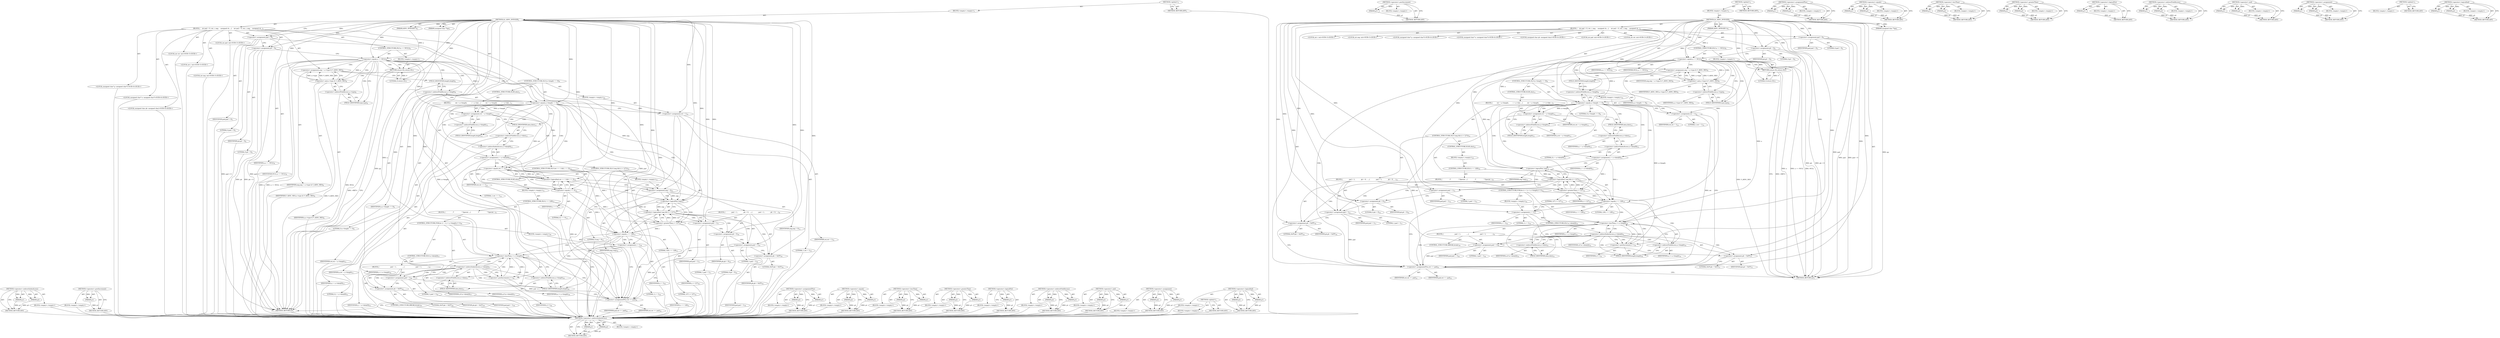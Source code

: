 digraph "&lt;operator&gt;.logicalAnd" {
vulnerable_164 [label=<(METHOD,&lt;operator&gt;.indirectIndexAccess)>];
vulnerable_165 [label=<(PARAM,p1)>];
vulnerable_166 [label=<(PARAM,p2)>];
vulnerable_167 [label=<(BLOCK,&lt;empty&gt;,&lt;empty&gt;)>];
vulnerable_168 [label=<(METHOD_RETURN,ANY)>];
vulnerable_188 [label=<(METHOD,&lt;operator&gt;.postIncrement)>];
vulnerable_189 [label=<(PARAM,p1)>];
vulnerable_190 [label=<(BLOCK,&lt;empty&gt;,&lt;empty&gt;)>];
vulnerable_191 [label=<(METHOD_RETURN,ANY)>];
vulnerable_6 [label=<(METHOD,&lt;global&gt;)<SUB>1</SUB>>];
vulnerable_7 [label=<(BLOCK,&lt;empty&gt;,&lt;empty&gt;)<SUB>1</SUB>>];
vulnerable_8 [label=<(METHOD,i2c_ASN1_INTEGER)<SUB>1</SUB>>];
vulnerable_9 [label=<(PARAM,ASN1_INTEGER *a)<SUB>1</SUB>>];
vulnerable_10 [label=<(PARAM,unsigned char **pp)<SUB>1</SUB>>];
vulnerable_11 [label=<(BLOCK,{
    int pad = 0, ret, i, neg;
    unsigned ch...,{
    int pad = 0, ret, i, neg;
    unsigned ch...)<SUB>2</SUB>>];
vulnerable_12 [label="<(LOCAL,int pad: int)<SUB>3</SUB>>"];
vulnerable_13 [label="<(LOCAL,int ret: int)<SUB>3</SUB>>"];
vulnerable_14 [label="<(LOCAL,int i: int)<SUB>3</SUB>>"];
vulnerable_15 [label="<(LOCAL,int neg: int)<SUB>3</SUB>>"];
vulnerable_16 [label=<(&lt;operator&gt;.assignment,pad = 0)<SUB>3</SUB>>];
vulnerable_17 [label=<(IDENTIFIER,pad,pad = 0)<SUB>3</SUB>>];
vulnerable_18 [label=<(LITERAL,0,pad = 0)<SUB>3</SUB>>];
vulnerable_19 [label="<(LOCAL,unsigned char* p: unsigned char*)<SUB>4</SUB>>"];
vulnerable_20 [label="<(LOCAL,unsigned char* n: unsigned char*)<SUB>4</SUB>>"];
vulnerable_21 [label="<(LOCAL,unsigned char pb: unsigned char)<SUB>4</SUB>>"];
vulnerable_22 [label=<(&lt;operator&gt;.assignment,pb = 0)<SUB>4</SUB>>];
vulnerable_23 [label=<(IDENTIFIER,pb,pb = 0)<SUB>4</SUB>>];
vulnerable_24 [label=<(LITERAL,0,pb = 0)<SUB>4</SUB>>];
vulnerable_25 [label=<(CONTROL_STRUCTURE,IF,if (a == NULL))<SUB>6</SUB>>];
vulnerable_26 [label=<(&lt;operator&gt;.equals,a == NULL)<SUB>6</SUB>>];
vulnerable_27 [label=<(IDENTIFIER,a,a == NULL)<SUB>6</SUB>>];
vulnerable_28 [label=<(IDENTIFIER,NULL,a == NULL)<SUB>6</SUB>>];
vulnerable_29 [label=<(BLOCK,&lt;empty&gt;,&lt;empty&gt;)<SUB>7</SUB>>];
vulnerable_30 [label=<(RETURN,return (0);,return (0);)<SUB>7</SUB>>];
vulnerable_31 [label=<(LITERAL,0,return (0);)<SUB>7</SUB>>];
vulnerable_32 [label=<(&lt;operator&gt;.assignment,neg = a-&gt;type &amp; V_ASN1_NEG)<SUB>8</SUB>>];
vulnerable_33 [label=<(IDENTIFIER,neg,neg = a-&gt;type &amp; V_ASN1_NEG)<SUB>8</SUB>>];
vulnerable_34 [label=<(&lt;operator&gt;.and,a-&gt;type &amp; V_ASN1_NEG)<SUB>8</SUB>>];
vulnerable_35 [label=<(&lt;operator&gt;.indirectFieldAccess,a-&gt;type)<SUB>8</SUB>>];
vulnerable_36 [label=<(IDENTIFIER,a,a-&gt;type &amp; V_ASN1_NEG)<SUB>8</SUB>>];
vulnerable_37 [label=<(FIELD_IDENTIFIER,type,type)<SUB>8</SUB>>];
vulnerable_38 [label=<(IDENTIFIER,V_ASN1_NEG,a-&gt;type &amp; V_ASN1_NEG)<SUB>8</SUB>>];
vulnerable_39 [label=<(CONTROL_STRUCTURE,IF,if (a-&gt;length == 0))<SUB>9</SUB>>];
vulnerable_40 [label=<(&lt;operator&gt;.equals,a-&gt;length == 0)<SUB>9</SUB>>];
vulnerable_41 [label=<(&lt;operator&gt;.indirectFieldAccess,a-&gt;length)<SUB>9</SUB>>];
vulnerable_42 [label=<(IDENTIFIER,a,a-&gt;length == 0)<SUB>9</SUB>>];
vulnerable_43 [label=<(FIELD_IDENTIFIER,length,length)<SUB>9</SUB>>];
vulnerable_44 [label=<(LITERAL,0,a-&gt;length == 0)<SUB>9</SUB>>];
vulnerable_45 [label=<(BLOCK,&lt;empty&gt;,&lt;empty&gt;)<SUB>10</SUB>>];
vulnerable_46 [label=<(&lt;operator&gt;.assignment,ret = 1)<SUB>10</SUB>>];
vulnerable_47 [label=<(IDENTIFIER,ret,ret = 1)<SUB>10</SUB>>];
vulnerable_48 [label=<(LITERAL,1,ret = 1)<SUB>10</SUB>>];
vulnerable_49 [label=<(CONTROL_STRUCTURE,ELSE,else)<SUB>11</SUB>>];
vulnerable_50 [label=<(BLOCK,{
         ret = a-&gt;length;
         i = a-&gt;dat...,{
         ret = a-&gt;length;
         i = a-&gt;dat...)<SUB>11</SUB>>];
vulnerable_51 [label=<(&lt;operator&gt;.assignment,ret = a-&gt;length)<SUB>12</SUB>>];
vulnerable_52 [label=<(IDENTIFIER,ret,ret = a-&gt;length)<SUB>12</SUB>>];
vulnerable_53 [label=<(&lt;operator&gt;.indirectFieldAccess,a-&gt;length)<SUB>12</SUB>>];
vulnerable_54 [label=<(IDENTIFIER,a,ret = a-&gt;length)<SUB>12</SUB>>];
vulnerable_55 [label=<(FIELD_IDENTIFIER,length,length)<SUB>12</SUB>>];
vulnerable_56 [label=<(&lt;operator&gt;.assignment,i = a-&gt;data[0])<SUB>13</SUB>>];
vulnerable_57 [label=<(IDENTIFIER,i,i = a-&gt;data[0])<SUB>13</SUB>>];
vulnerable_58 [label=<(&lt;operator&gt;.indirectIndexAccess,a-&gt;data[0])<SUB>13</SUB>>];
vulnerable_59 [label=<(&lt;operator&gt;.indirectFieldAccess,a-&gt;data)<SUB>13</SUB>>];
vulnerable_60 [label=<(IDENTIFIER,a,i = a-&gt;data[0])<SUB>13</SUB>>];
vulnerable_61 [label=<(FIELD_IDENTIFIER,data,data)<SUB>13</SUB>>];
vulnerable_62 [label=<(LITERAL,0,i = a-&gt;data[0])<SUB>13</SUB>>];
vulnerable_63 [label=<(CONTROL_STRUCTURE,IF,if (!neg &amp;&amp; (i &gt; 127)))<SUB>14</SUB>>];
vulnerable_64 [label=<(&lt;operator&gt;.logicalAnd,!neg &amp;&amp; (i &gt; 127))<SUB>14</SUB>>];
vulnerable_65 [label=<(&lt;operator&gt;.logicalNot,!neg)<SUB>14</SUB>>];
vulnerable_66 [label=<(IDENTIFIER,neg,!neg)<SUB>14</SUB>>];
vulnerable_67 [label=<(&lt;operator&gt;.greaterThan,i &gt; 127)<SUB>14</SUB>>];
vulnerable_68 [label=<(IDENTIFIER,i,i &gt; 127)<SUB>14</SUB>>];
vulnerable_69 [label=<(LITERAL,127,i &gt; 127)<SUB>14</SUB>>];
vulnerable_70 [label=<(BLOCK,{
             pad = 1;
             pb = 0;
  ...,{
             pad = 1;
             pb = 0;
  ...)<SUB>14</SUB>>];
vulnerable_71 [label=<(&lt;operator&gt;.assignment,pad = 1)<SUB>15</SUB>>];
vulnerable_72 [label=<(IDENTIFIER,pad,pad = 1)<SUB>15</SUB>>];
vulnerable_73 [label=<(LITERAL,1,pad = 1)<SUB>15</SUB>>];
vulnerable_74 [label=<(&lt;operator&gt;.assignment,pb = 0)<SUB>16</SUB>>];
vulnerable_75 [label=<(IDENTIFIER,pb,pb = 0)<SUB>16</SUB>>];
vulnerable_76 [label=<(LITERAL,0,pb = 0)<SUB>16</SUB>>];
vulnerable_77 [label=<(&lt;operator&gt;.assignment,pad = 1)<SUB>17</SUB>>];
vulnerable_78 [label=<(IDENTIFIER,pad,pad = 1)<SUB>17</SUB>>];
vulnerable_79 [label=<(LITERAL,1,pad = 1)<SUB>17</SUB>>];
vulnerable_80 [label=<(&lt;operator&gt;.assignment,pb = 0xFF)<SUB>18</SUB>>];
vulnerable_81 [label=<(IDENTIFIER,pb,pb = 0xFF)<SUB>18</SUB>>];
vulnerable_82 [label=<(LITERAL,0xFF,pb = 0xFF)<SUB>18</SUB>>];
vulnerable_83 [label=<(CONTROL_STRUCTURE,ELSE,else)<SUB>19</SUB>>];
vulnerable_84 [label=<(BLOCK,&lt;empty&gt;,&lt;empty&gt;)<SUB>19</SUB>>];
vulnerable_85 [label=<(CONTROL_STRUCTURE,IF,if (i == 128))<SUB>19</SUB>>];
vulnerable_86 [label=<(&lt;operator&gt;.equals,i == 128)<SUB>19</SUB>>];
vulnerable_87 [label=<(IDENTIFIER,i,i == 128)<SUB>19</SUB>>];
vulnerable_88 [label=<(LITERAL,128,i == 128)<SUB>19</SUB>>];
vulnerable_89 [label=<(BLOCK,{
                /*
                 * Special...,{
                /*
                 * Special...)<SUB>19</SUB>>];
vulnerable_90 [label=<(CONTROL_STRUCTURE,FOR,for (i = 1;i &lt; a-&gt;length;i++))<SUB>24</SUB>>];
vulnerable_91 [label=<(BLOCK,&lt;empty&gt;,&lt;empty&gt;)<SUB>24</SUB>>];
vulnerable_92 [label=<(&lt;operator&gt;.assignment,i = 1)<SUB>24</SUB>>];
vulnerable_93 [label=<(IDENTIFIER,i,i = 1)<SUB>24</SUB>>];
vulnerable_94 [label=<(LITERAL,1,i = 1)<SUB>24</SUB>>];
vulnerable_95 [label=<(&lt;operator&gt;.lessThan,i &lt; a-&gt;length)<SUB>24</SUB>>];
vulnerable_96 [label=<(IDENTIFIER,i,i &lt; a-&gt;length)<SUB>24</SUB>>];
vulnerable_97 [label=<(&lt;operator&gt;.indirectFieldAccess,a-&gt;length)<SUB>24</SUB>>];
vulnerable_98 [label=<(IDENTIFIER,a,i &lt; a-&gt;length)<SUB>24</SUB>>];
vulnerable_99 [label=<(FIELD_IDENTIFIER,length,length)<SUB>24</SUB>>];
vulnerable_100 [label=<(&lt;operator&gt;.postIncrement,i++)<SUB>24</SUB>>];
vulnerable_101 [label=<(IDENTIFIER,i,i++)<SUB>24</SUB>>];
vulnerable_102 [label=<(CONTROL_STRUCTURE,IF,if (a-&gt;data[i]))<SUB>25</SUB>>];
vulnerable_103 [label=<(&lt;operator&gt;.indirectIndexAccess,a-&gt;data[i])<SUB>25</SUB>>];
vulnerable_104 [label=<(&lt;operator&gt;.indirectFieldAccess,a-&gt;data)<SUB>25</SUB>>];
vulnerable_105 [label=<(IDENTIFIER,a,if (a-&gt;data[i]))<SUB>25</SUB>>];
vulnerable_106 [label=<(FIELD_IDENTIFIER,data,data)<SUB>25</SUB>>];
vulnerable_107 [label=<(IDENTIFIER,i,if (a-&gt;data[i]))<SUB>25</SUB>>];
vulnerable_108 [label=<(BLOCK,{
                        pad = 1;
            ...,{
                        pad = 1;
            ...)<SUB>25</SUB>>];
vulnerable_109 [label=<(&lt;operator&gt;.assignment,pad = 1)<SUB>26</SUB>>];
vulnerable_110 [label=<(IDENTIFIER,pad,pad = 1)<SUB>26</SUB>>];
vulnerable_111 [label=<(LITERAL,1,pad = 1)<SUB>26</SUB>>];
vulnerable_112 [label=<(&lt;operator&gt;.assignment,pb = 0xFF)<SUB>27</SUB>>];
vulnerable_113 [label=<(IDENTIFIER,pb,pb = 0xFF)<SUB>27</SUB>>];
vulnerable_114 [label=<(LITERAL,0xFF,pb = 0xFF)<SUB>27</SUB>>];
vulnerable_115 [label=<(CONTROL_STRUCTURE,BREAK,break;)<SUB>28</SUB>>];
vulnerable_116 [label=<(&lt;operator&gt;.assignmentPlus,ret += pad)<SUB>32</SUB>>];
vulnerable_117 [label=<(IDENTIFIER,ret,ret += pad)<SUB>32</SUB>>];
vulnerable_118 [label=<(IDENTIFIER,pad,ret += pad)<SUB>32</SUB>>];
vulnerable_119 [label=<(METHOD_RETURN,int)<SUB>1</SUB>>];
vulnerable_121 [label=<(METHOD_RETURN,ANY)<SUB>1</SUB>>];
vulnerable_192 [label=<(METHOD,&lt;operator&gt;.assignmentPlus)>];
vulnerable_193 [label=<(PARAM,p1)>];
vulnerable_194 [label=<(PARAM,p2)>];
vulnerable_195 [label=<(BLOCK,&lt;empty&gt;,&lt;empty&gt;)>];
vulnerable_196 [label=<(METHOD_RETURN,ANY)>];
vulnerable_149 [label=<(METHOD,&lt;operator&gt;.equals)>];
vulnerable_150 [label=<(PARAM,p1)>];
vulnerable_151 [label=<(PARAM,p2)>];
vulnerable_152 [label=<(BLOCK,&lt;empty&gt;,&lt;empty&gt;)>];
vulnerable_153 [label=<(METHOD_RETURN,ANY)>];
vulnerable_183 [label=<(METHOD,&lt;operator&gt;.lessThan)>];
vulnerable_184 [label=<(PARAM,p1)>];
vulnerable_185 [label=<(PARAM,p2)>];
vulnerable_186 [label=<(BLOCK,&lt;empty&gt;,&lt;empty&gt;)>];
vulnerable_187 [label=<(METHOD_RETURN,ANY)>];
vulnerable_178 [label=<(METHOD,&lt;operator&gt;.greaterThan)>];
vulnerable_179 [label=<(PARAM,p1)>];
vulnerable_180 [label=<(PARAM,p2)>];
vulnerable_181 [label=<(BLOCK,&lt;empty&gt;,&lt;empty&gt;)>];
vulnerable_182 [label=<(METHOD_RETURN,ANY)>];
vulnerable_174 [label=<(METHOD,&lt;operator&gt;.logicalNot)>];
vulnerable_175 [label=<(PARAM,p1)>];
vulnerable_176 [label=<(BLOCK,&lt;empty&gt;,&lt;empty&gt;)>];
vulnerable_177 [label=<(METHOD_RETURN,ANY)>];
vulnerable_159 [label=<(METHOD,&lt;operator&gt;.indirectFieldAccess)>];
vulnerable_160 [label=<(PARAM,p1)>];
vulnerable_161 [label=<(PARAM,p2)>];
vulnerable_162 [label=<(BLOCK,&lt;empty&gt;,&lt;empty&gt;)>];
vulnerable_163 [label=<(METHOD_RETURN,ANY)>];
vulnerable_154 [label=<(METHOD,&lt;operator&gt;.and)>];
vulnerable_155 [label=<(PARAM,p1)>];
vulnerable_156 [label=<(PARAM,p2)>];
vulnerable_157 [label=<(BLOCK,&lt;empty&gt;,&lt;empty&gt;)>];
vulnerable_158 [label=<(METHOD_RETURN,ANY)>];
vulnerable_144 [label=<(METHOD,&lt;operator&gt;.assignment)>];
vulnerable_145 [label=<(PARAM,p1)>];
vulnerable_146 [label=<(PARAM,p2)>];
vulnerable_147 [label=<(BLOCK,&lt;empty&gt;,&lt;empty&gt;)>];
vulnerable_148 [label=<(METHOD_RETURN,ANY)>];
vulnerable_138 [label=<(METHOD,&lt;global&gt;)<SUB>1</SUB>>];
vulnerable_139 [label=<(BLOCK,&lt;empty&gt;,&lt;empty&gt;)>];
vulnerable_140 [label=<(METHOD_RETURN,ANY)>];
vulnerable_169 [label=<(METHOD,&lt;operator&gt;.logicalAnd)>];
vulnerable_170 [label=<(PARAM,p1)>];
vulnerable_171 [label=<(PARAM,p2)>];
vulnerable_172 [label=<(BLOCK,&lt;empty&gt;,&lt;empty&gt;)>];
vulnerable_173 [label=<(METHOD_RETURN,ANY)>];
fixed_176 [label=<(METHOD,&lt;operator&gt;.indirectIndexAccess)>];
fixed_177 [label=<(PARAM,p1)>];
fixed_178 [label=<(PARAM,p2)>];
fixed_179 [label=<(BLOCK,&lt;empty&gt;,&lt;empty&gt;)>];
fixed_180 [label=<(METHOD_RETURN,ANY)>];
fixed_200 [label=<(METHOD,&lt;operator&gt;.postIncrement)>];
fixed_201 [label=<(PARAM,p1)>];
fixed_202 [label=<(BLOCK,&lt;empty&gt;,&lt;empty&gt;)>];
fixed_203 [label=<(METHOD_RETURN,ANY)>];
fixed_6 [label=<(METHOD,&lt;global&gt;)<SUB>1</SUB>>];
fixed_7 [label=<(BLOCK,&lt;empty&gt;,&lt;empty&gt;)<SUB>1</SUB>>];
fixed_8 [label=<(METHOD,i2c_ASN1_INTEGER)<SUB>1</SUB>>];
fixed_9 [label=<(PARAM,ASN1_INTEGER *a)<SUB>1</SUB>>];
fixed_10 [label=<(PARAM,unsigned char **pp)<SUB>1</SUB>>];
fixed_11 [label=<(BLOCK,{
    int pad = 0, ret, i, neg;
    unsigned ch...,{
    int pad = 0, ret, i, neg;
    unsigned ch...)<SUB>2</SUB>>];
fixed_12 [label="<(LOCAL,int pad: int)<SUB>3</SUB>>"];
fixed_13 [label="<(LOCAL,int ret: int)<SUB>3</SUB>>"];
fixed_14 [label="<(LOCAL,int i: int)<SUB>3</SUB>>"];
fixed_15 [label="<(LOCAL,int neg: int)<SUB>3</SUB>>"];
fixed_16 [label=<(&lt;operator&gt;.assignment,pad = 0)<SUB>3</SUB>>];
fixed_17 [label=<(IDENTIFIER,pad,pad = 0)<SUB>3</SUB>>];
fixed_18 [label=<(LITERAL,0,pad = 0)<SUB>3</SUB>>];
fixed_19 [label="<(LOCAL,unsigned char* p: unsigned char*)<SUB>4</SUB>>"];
fixed_20 [label="<(LOCAL,unsigned char* n: unsigned char*)<SUB>4</SUB>>"];
fixed_21 [label="<(LOCAL,unsigned char pb: unsigned char)<SUB>4</SUB>>"];
fixed_22 [label=<(&lt;operator&gt;.assignment,pb = 0)<SUB>4</SUB>>];
fixed_23 [label=<(IDENTIFIER,pb,pb = 0)<SUB>4</SUB>>];
fixed_24 [label=<(LITERAL,0,pb = 0)<SUB>4</SUB>>];
fixed_25 [label=<(CONTROL_STRUCTURE,IF,if (a == NULL))<SUB>6</SUB>>];
fixed_26 [label=<(&lt;operator&gt;.equals,a == NULL)<SUB>6</SUB>>];
fixed_27 [label=<(IDENTIFIER,a,a == NULL)<SUB>6</SUB>>];
fixed_28 [label=<(IDENTIFIER,NULL,a == NULL)<SUB>6</SUB>>];
fixed_29 [label=<(BLOCK,&lt;empty&gt;,&lt;empty&gt;)<SUB>7</SUB>>];
fixed_30 [label=<(RETURN,return (0);,return (0);)<SUB>7</SUB>>];
fixed_31 [label=<(LITERAL,0,return (0);)<SUB>7</SUB>>];
fixed_32 [label=<(&lt;operator&gt;.assignment,neg = a-&gt;type &amp; V_ASN1_NEG)<SUB>8</SUB>>];
fixed_33 [label=<(IDENTIFIER,neg,neg = a-&gt;type &amp; V_ASN1_NEG)<SUB>8</SUB>>];
fixed_34 [label=<(&lt;operator&gt;.and,a-&gt;type &amp; V_ASN1_NEG)<SUB>8</SUB>>];
fixed_35 [label=<(&lt;operator&gt;.indirectFieldAccess,a-&gt;type)<SUB>8</SUB>>];
fixed_36 [label=<(IDENTIFIER,a,a-&gt;type &amp; V_ASN1_NEG)<SUB>8</SUB>>];
fixed_37 [label=<(FIELD_IDENTIFIER,type,type)<SUB>8</SUB>>];
fixed_38 [label=<(IDENTIFIER,V_ASN1_NEG,a-&gt;type &amp; V_ASN1_NEG)<SUB>8</SUB>>];
fixed_39 [label=<(CONTROL_STRUCTURE,IF,if (a-&gt;length == 0))<SUB>9</SUB>>];
fixed_40 [label=<(&lt;operator&gt;.equals,a-&gt;length == 0)<SUB>9</SUB>>];
fixed_41 [label=<(&lt;operator&gt;.indirectFieldAccess,a-&gt;length)<SUB>9</SUB>>];
fixed_42 [label=<(IDENTIFIER,a,a-&gt;length == 0)<SUB>9</SUB>>];
fixed_43 [label=<(FIELD_IDENTIFIER,length,length)<SUB>9</SUB>>];
fixed_44 [label=<(LITERAL,0,a-&gt;length == 0)<SUB>9</SUB>>];
fixed_45 [label=<(BLOCK,&lt;empty&gt;,&lt;empty&gt;)<SUB>10</SUB>>];
fixed_46 [label=<(&lt;operator&gt;.assignment,ret = 1)<SUB>10</SUB>>];
fixed_47 [label=<(IDENTIFIER,ret,ret = 1)<SUB>10</SUB>>];
fixed_48 [label=<(LITERAL,1,ret = 1)<SUB>10</SUB>>];
fixed_49 [label=<(CONTROL_STRUCTURE,ELSE,else)<SUB>11</SUB>>];
fixed_50 [label=<(BLOCK,{
         ret = a-&gt;length;
         i = a-&gt;dat...,{
         ret = a-&gt;length;
         i = a-&gt;dat...)<SUB>11</SUB>>];
fixed_51 [label=<(&lt;operator&gt;.assignment,ret = a-&gt;length)<SUB>12</SUB>>];
fixed_52 [label=<(IDENTIFIER,ret,ret = a-&gt;length)<SUB>12</SUB>>];
fixed_53 [label=<(&lt;operator&gt;.indirectFieldAccess,a-&gt;length)<SUB>12</SUB>>];
fixed_54 [label=<(IDENTIFIER,a,ret = a-&gt;length)<SUB>12</SUB>>];
fixed_55 [label=<(FIELD_IDENTIFIER,length,length)<SUB>12</SUB>>];
fixed_56 [label=<(&lt;operator&gt;.assignment,i = a-&gt;data[0])<SUB>13</SUB>>];
fixed_57 [label=<(IDENTIFIER,i,i = a-&gt;data[0])<SUB>13</SUB>>];
fixed_58 [label=<(&lt;operator&gt;.indirectIndexAccess,a-&gt;data[0])<SUB>13</SUB>>];
fixed_59 [label=<(&lt;operator&gt;.indirectFieldAccess,a-&gt;data)<SUB>13</SUB>>];
fixed_60 [label=<(IDENTIFIER,a,i = a-&gt;data[0])<SUB>13</SUB>>];
fixed_61 [label=<(FIELD_IDENTIFIER,data,data)<SUB>13</SUB>>];
fixed_62 [label=<(LITERAL,0,i = a-&gt;data[0])<SUB>13</SUB>>];
fixed_63 [label=<(CONTROL_STRUCTURE,IF,if (ret == 1 &amp;&amp; i == 0))<SUB>14</SUB>>];
fixed_64 [label=<(&lt;operator&gt;.logicalAnd,ret == 1 &amp;&amp; i == 0)<SUB>14</SUB>>];
fixed_65 [label=<(&lt;operator&gt;.equals,ret == 1)<SUB>14</SUB>>];
fixed_66 [label=<(IDENTIFIER,ret,ret == 1)<SUB>14</SUB>>];
fixed_67 [label=<(LITERAL,1,ret == 1)<SUB>14</SUB>>];
fixed_68 [label=<(&lt;operator&gt;.equals,i == 0)<SUB>14</SUB>>];
fixed_69 [label=<(IDENTIFIER,i,i == 0)<SUB>14</SUB>>];
fixed_70 [label=<(LITERAL,0,i == 0)<SUB>14</SUB>>];
fixed_71 [label=<(BLOCK,&lt;empty&gt;,&lt;empty&gt;)<SUB>15</SUB>>];
fixed_72 [label=<(&lt;operator&gt;.assignment,neg = 0)<SUB>15</SUB>>];
fixed_73 [label=<(IDENTIFIER,neg,neg = 0)<SUB>15</SUB>>];
fixed_74 [label=<(LITERAL,0,neg = 0)<SUB>15</SUB>>];
fixed_75 [label=<(CONTROL_STRUCTURE,IF,if (!neg &amp;&amp; (i &gt; 127)))<SUB>16</SUB>>];
fixed_76 [label=<(&lt;operator&gt;.logicalAnd,!neg &amp;&amp; (i &gt; 127))<SUB>16</SUB>>];
fixed_77 [label=<(&lt;operator&gt;.logicalNot,!neg)<SUB>16</SUB>>];
fixed_78 [label=<(IDENTIFIER,neg,!neg)<SUB>16</SUB>>];
fixed_79 [label=<(&lt;operator&gt;.greaterThan,i &gt; 127)<SUB>16</SUB>>];
fixed_80 [label=<(IDENTIFIER,i,i &gt; 127)<SUB>16</SUB>>];
fixed_81 [label=<(LITERAL,127,i &gt; 127)<SUB>16</SUB>>];
fixed_82 [label=<(BLOCK,{
             pad = 1;
             pb = 0;
  ...,{
             pad = 1;
             pb = 0;
  ...)<SUB>16</SUB>>];
fixed_83 [label=<(&lt;operator&gt;.assignment,pad = 1)<SUB>17</SUB>>];
fixed_84 [label=<(IDENTIFIER,pad,pad = 1)<SUB>17</SUB>>];
fixed_85 [label=<(LITERAL,1,pad = 1)<SUB>17</SUB>>];
fixed_86 [label=<(&lt;operator&gt;.assignment,pb = 0)<SUB>18</SUB>>];
fixed_87 [label=<(IDENTIFIER,pb,pb = 0)<SUB>18</SUB>>];
fixed_88 [label=<(LITERAL,0,pb = 0)<SUB>18</SUB>>];
fixed_89 [label=<(&lt;operator&gt;.assignment,pad = 1)<SUB>19</SUB>>];
fixed_90 [label=<(IDENTIFIER,pad,pad = 1)<SUB>19</SUB>>];
fixed_91 [label=<(LITERAL,1,pad = 1)<SUB>19</SUB>>];
fixed_92 [label=<(&lt;operator&gt;.assignment,pb = 0xFF)<SUB>20</SUB>>];
fixed_93 [label=<(IDENTIFIER,pb,pb = 0xFF)<SUB>20</SUB>>];
fixed_94 [label=<(LITERAL,0xFF,pb = 0xFF)<SUB>20</SUB>>];
fixed_95 [label=<(CONTROL_STRUCTURE,ELSE,else)<SUB>21</SUB>>];
fixed_96 [label=<(BLOCK,&lt;empty&gt;,&lt;empty&gt;)<SUB>21</SUB>>];
fixed_97 [label=<(CONTROL_STRUCTURE,IF,if (i == 128))<SUB>21</SUB>>];
fixed_98 [label=<(&lt;operator&gt;.equals,i == 128)<SUB>21</SUB>>];
fixed_99 [label=<(IDENTIFIER,i,i == 128)<SUB>21</SUB>>];
fixed_100 [label=<(LITERAL,128,i == 128)<SUB>21</SUB>>];
fixed_101 [label=<(BLOCK,{
                /*
                 * Special...,{
                /*
                 * Special...)<SUB>21</SUB>>];
fixed_102 [label=<(CONTROL_STRUCTURE,FOR,for (i = 1;i &lt; a-&gt;length;i++))<SUB>26</SUB>>];
fixed_103 [label=<(BLOCK,&lt;empty&gt;,&lt;empty&gt;)<SUB>26</SUB>>];
fixed_104 [label=<(&lt;operator&gt;.assignment,i = 1)<SUB>26</SUB>>];
fixed_105 [label=<(IDENTIFIER,i,i = 1)<SUB>26</SUB>>];
fixed_106 [label=<(LITERAL,1,i = 1)<SUB>26</SUB>>];
fixed_107 [label=<(&lt;operator&gt;.lessThan,i &lt; a-&gt;length)<SUB>26</SUB>>];
fixed_108 [label=<(IDENTIFIER,i,i &lt; a-&gt;length)<SUB>26</SUB>>];
fixed_109 [label=<(&lt;operator&gt;.indirectFieldAccess,a-&gt;length)<SUB>26</SUB>>];
fixed_110 [label=<(IDENTIFIER,a,i &lt; a-&gt;length)<SUB>26</SUB>>];
fixed_111 [label=<(FIELD_IDENTIFIER,length,length)<SUB>26</SUB>>];
fixed_112 [label=<(&lt;operator&gt;.postIncrement,i++)<SUB>26</SUB>>];
fixed_113 [label=<(IDENTIFIER,i,i++)<SUB>26</SUB>>];
fixed_114 [label=<(CONTROL_STRUCTURE,IF,if (a-&gt;data[i]))<SUB>27</SUB>>];
fixed_115 [label=<(&lt;operator&gt;.indirectIndexAccess,a-&gt;data[i])<SUB>27</SUB>>];
fixed_116 [label=<(&lt;operator&gt;.indirectFieldAccess,a-&gt;data)<SUB>27</SUB>>];
fixed_117 [label=<(IDENTIFIER,a,if (a-&gt;data[i]))<SUB>27</SUB>>];
fixed_118 [label=<(FIELD_IDENTIFIER,data,data)<SUB>27</SUB>>];
fixed_119 [label=<(IDENTIFIER,i,if (a-&gt;data[i]))<SUB>27</SUB>>];
fixed_120 [label=<(BLOCK,{
                        pad = 1;
            ...,{
                        pad = 1;
            ...)<SUB>27</SUB>>];
fixed_121 [label=<(&lt;operator&gt;.assignment,pad = 1)<SUB>28</SUB>>];
fixed_122 [label=<(IDENTIFIER,pad,pad = 1)<SUB>28</SUB>>];
fixed_123 [label=<(LITERAL,1,pad = 1)<SUB>28</SUB>>];
fixed_124 [label=<(&lt;operator&gt;.assignment,pb = 0xFF)<SUB>29</SUB>>];
fixed_125 [label=<(IDENTIFIER,pb,pb = 0xFF)<SUB>29</SUB>>];
fixed_126 [label=<(LITERAL,0xFF,pb = 0xFF)<SUB>29</SUB>>];
fixed_127 [label=<(CONTROL_STRUCTURE,BREAK,break;)<SUB>30</SUB>>];
fixed_128 [label=<(&lt;operator&gt;.assignmentPlus,ret += pad)<SUB>34</SUB>>];
fixed_129 [label=<(IDENTIFIER,ret,ret += pad)<SUB>34</SUB>>];
fixed_130 [label=<(IDENTIFIER,pad,ret += pad)<SUB>34</SUB>>];
fixed_131 [label=<(METHOD_RETURN,int)<SUB>1</SUB>>];
fixed_133 [label=<(METHOD_RETURN,ANY)<SUB>1</SUB>>];
fixed_204 [label=<(METHOD,&lt;operator&gt;.assignmentPlus)>];
fixed_205 [label=<(PARAM,p1)>];
fixed_206 [label=<(PARAM,p2)>];
fixed_207 [label=<(BLOCK,&lt;empty&gt;,&lt;empty&gt;)>];
fixed_208 [label=<(METHOD_RETURN,ANY)>];
fixed_161 [label=<(METHOD,&lt;operator&gt;.equals)>];
fixed_162 [label=<(PARAM,p1)>];
fixed_163 [label=<(PARAM,p2)>];
fixed_164 [label=<(BLOCK,&lt;empty&gt;,&lt;empty&gt;)>];
fixed_165 [label=<(METHOD_RETURN,ANY)>];
fixed_195 [label=<(METHOD,&lt;operator&gt;.lessThan)>];
fixed_196 [label=<(PARAM,p1)>];
fixed_197 [label=<(PARAM,p2)>];
fixed_198 [label=<(BLOCK,&lt;empty&gt;,&lt;empty&gt;)>];
fixed_199 [label=<(METHOD_RETURN,ANY)>];
fixed_190 [label=<(METHOD,&lt;operator&gt;.greaterThan)>];
fixed_191 [label=<(PARAM,p1)>];
fixed_192 [label=<(PARAM,p2)>];
fixed_193 [label=<(BLOCK,&lt;empty&gt;,&lt;empty&gt;)>];
fixed_194 [label=<(METHOD_RETURN,ANY)>];
fixed_186 [label=<(METHOD,&lt;operator&gt;.logicalNot)>];
fixed_187 [label=<(PARAM,p1)>];
fixed_188 [label=<(BLOCK,&lt;empty&gt;,&lt;empty&gt;)>];
fixed_189 [label=<(METHOD_RETURN,ANY)>];
fixed_171 [label=<(METHOD,&lt;operator&gt;.indirectFieldAccess)>];
fixed_172 [label=<(PARAM,p1)>];
fixed_173 [label=<(PARAM,p2)>];
fixed_174 [label=<(BLOCK,&lt;empty&gt;,&lt;empty&gt;)>];
fixed_175 [label=<(METHOD_RETURN,ANY)>];
fixed_166 [label=<(METHOD,&lt;operator&gt;.and)>];
fixed_167 [label=<(PARAM,p1)>];
fixed_168 [label=<(PARAM,p2)>];
fixed_169 [label=<(BLOCK,&lt;empty&gt;,&lt;empty&gt;)>];
fixed_170 [label=<(METHOD_RETURN,ANY)>];
fixed_156 [label=<(METHOD,&lt;operator&gt;.assignment)>];
fixed_157 [label=<(PARAM,p1)>];
fixed_158 [label=<(PARAM,p2)>];
fixed_159 [label=<(BLOCK,&lt;empty&gt;,&lt;empty&gt;)>];
fixed_160 [label=<(METHOD_RETURN,ANY)>];
fixed_150 [label=<(METHOD,&lt;global&gt;)<SUB>1</SUB>>];
fixed_151 [label=<(BLOCK,&lt;empty&gt;,&lt;empty&gt;)>];
fixed_152 [label=<(METHOD_RETURN,ANY)>];
fixed_181 [label=<(METHOD,&lt;operator&gt;.logicalAnd)>];
fixed_182 [label=<(PARAM,p1)>];
fixed_183 [label=<(PARAM,p2)>];
fixed_184 [label=<(BLOCK,&lt;empty&gt;,&lt;empty&gt;)>];
fixed_185 [label=<(METHOD_RETURN,ANY)>];
vulnerable_164 -> vulnerable_165  [key=0, label="AST: "];
vulnerable_164 -> vulnerable_165  [key=1, label="DDG: "];
vulnerable_164 -> vulnerable_167  [key=0, label="AST: "];
vulnerable_164 -> vulnerable_166  [key=0, label="AST: "];
vulnerable_164 -> vulnerable_166  [key=1, label="DDG: "];
vulnerable_164 -> vulnerable_168  [key=0, label="AST: "];
vulnerable_164 -> vulnerable_168  [key=1, label="CFG: "];
vulnerable_165 -> vulnerable_168  [key=0, label="DDG: p1"];
vulnerable_166 -> vulnerable_168  [key=0, label="DDG: p2"];
vulnerable_188 -> vulnerable_189  [key=0, label="AST: "];
vulnerable_188 -> vulnerable_189  [key=1, label="DDG: "];
vulnerable_188 -> vulnerable_190  [key=0, label="AST: "];
vulnerable_188 -> vulnerable_191  [key=0, label="AST: "];
vulnerable_188 -> vulnerable_191  [key=1, label="CFG: "];
vulnerable_189 -> vulnerable_191  [key=0, label="DDG: p1"];
vulnerable_6 -> vulnerable_7  [key=0, label="AST: "];
vulnerable_6 -> vulnerable_121  [key=0, label="AST: "];
vulnerable_6 -> vulnerable_121  [key=1, label="CFG: "];
vulnerable_7 -> vulnerable_8  [key=0, label="AST: "];
vulnerable_8 -> vulnerable_9  [key=0, label="AST: "];
vulnerable_8 -> vulnerable_9  [key=1, label="DDG: "];
vulnerable_8 -> vulnerable_10  [key=0, label="AST: "];
vulnerable_8 -> vulnerable_10  [key=1, label="DDG: "];
vulnerable_8 -> vulnerable_11  [key=0, label="AST: "];
vulnerable_8 -> vulnerable_119  [key=0, label="AST: "];
vulnerable_8 -> vulnerable_16  [key=0, label="CFG: "];
vulnerable_8 -> vulnerable_16  [key=1, label="DDG: "];
vulnerable_8 -> vulnerable_22  [key=0, label="DDG: "];
vulnerable_8 -> vulnerable_116  [key=0, label="DDG: "];
vulnerable_8 -> vulnerable_26  [key=0, label="DDG: "];
vulnerable_8 -> vulnerable_30  [key=0, label="DDG: "];
vulnerable_8 -> vulnerable_34  [key=0, label="DDG: "];
vulnerable_8 -> vulnerable_40  [key=0, label="DDG: "];
vulnerable_8 -> vulnerable_46  [key=0, label="DDG: "];
vulnerable_8 -> vulnerable_31  [key=0, label="DDG: "];
vulnerable_8 -> vulnerable_71  [key=0, label="DDG: "];
vulnerable_8 -> vulnerable_74  [key=0, label="DDG: "];
vulnerable_8 -> vulnerable_77  [key=0, label="DDG: "];
vulnerable_8 -> vulnerable_80  [key=0, label="DDG: "];
vulnerable_8 -> vulnerable_65  [key=0, label="DDG: "];
vulnerable_8 -> vulnerable_67  [key=0, label="DDG: "];
vulnerable_8 -> vulnerable_86  [key=0, label="DDG: "];
vulnerable_8 -> vulnerable_92  [key=0, label="DDG: "];
vulnerable_8 -> vulnerable_95  [key=0, label="DDG: "];
vulnerable_8 -> vulnerable_100  [key=0, label="DDG: "];
vulnerable_8 -> vulnerable_109  [key=0, label="DDG: "];
vulnerable_8 -> vulnerable_112  [key=0, label="DDG: "];
vulnerable_9 -> vulnerable_26  [key=0, label="DDG: a"];
vulnerable_10 -> vulnerable_119  [key=0, label="DDG: pp"];
vulnerable_11 -> vulnerable_12  [key=0, label="AST: "];
vulnerable_11 -> vulnerable_13  [key=0, label="AST: "];
vulnerable_11 -> vulnerable_14  [key=0, label="AST: "];
vulnerable_11 -> vulnerable_15  [key=0, label="AST: "];
vulnerable_11 -> vulnerable_16  [key=0, label="AST: "];
vulnerable_11 -> vulnerable_19  [key=0, label="AST: "];
vulnerable_11 -> vulnerable_20  [key=0, label="AST: "];
vulnerable_11 -> vulnerable_21  [key=0, label="AST: "];
vulnerable_11 -> vulnerable_22  [key=0, label="AST: "];
vulnerable_11 -> vulnerable_25  [key=0, label="AST: "];
vulnerable_11 -> vulnerable_32  [key=0, label="AST: "];
vulnerable_11 -> vulnerable_39  [key=0, label="AST: "];
vulnerable_11 -> vulnerable_116  [key=0, label="AST: "];
vulnerable_16 -> vulnerable_17  [key=0, label="AST: "];
vulnerable_16 -> vulnerable_18  [key=0, label="AST: "];
vulnerable_16 -> vulnerable_22  [key=0, label="CFG: "];
vulnerable_16 -> vulnerable_119  [key=0, label="DDG: pad"];
vulnerable_16 -> vulnerable_119  [key=1, label="DDG: pad = 0"];
vulnerable_16 -> vulnerable_116  [key=0, label="DDG: pad"];
vulnerable_22 -> vulnerable_23  [key=0, label="AST: "];
vulnerable_22 -> vulnerable_24  [key=0, label="AST: "];
vulnerable_22 -> vulnerable_26  [key=0, label="CFG: "];
vulnerable_22 -> vulnerable_119  [key=0, label="DDG: pb"];
vulnerable_22 -> vulnerable_119  [key=1, label="DDG: pb = 0"];
vulnerable_25 -> vulnerable_26  [key=0, label="AST: "];
vulnerable_25 -> vulnerable_29  [key=0, label="AST: "];
vulnerable_26 -> vulnerable_27  [key=0, label="AST: "];
vulnerable_26 -> vulnerable_28  [key=0, label="AST: "];
vulnerable_26 -> vulnerable_30  [key=0, label="CFG: "];
vulnerable_26 -> vulnerable_30  [key=1, label="CDG: "];
vulnerable_26 -> vulnerable_37  [key=0, label="CFG: "];
vulnerable_26 -> vulnerable_37  [key=1, label="CDG: "];
vulnerable_26 -> vulnerable_119  [key=0, label="DDG: a"];
vulnerable_26 -> vulnerable_119  [key=1, label="DDG: a == NULL"];
vulnerable_26 -> vulnerable_119  [key=2, label="DDG: NULL"];
vulnerable_26 -> vulnerable_34  [key=0, label="DDG: a"];
vulnerable_26 -> vulnerable_34  [key=1, label="CDG: "];
vulnerable_26 -> vulnerable_40  [key=0, label="DDG: a"];
vulnerable_26 -> vulnerable_40  [key=1, label="CDG: "];
vulnerable_26 -> vulnerable_51  [key=0, label="DDG: a"];
vulnerable_26 -> vulnerable_95  [key=0, label="DDG: a"];
vulnerable_26 -> vulnerable_32  [key=0, label="CDG: "];
vulnerable_26 -> vulnerable_116  [key=0, label="CDG: "];
vulnerable_26 -> vulnerable_35  [key=0, label="CDG: "];
vulnerable_26 -> vulnerable_43  [key=0, label="CDG: "];
vulnerable_26 -> vulnerable_41  [key=0, label="CDG: "];
vulnerable_29 -> vulnerable_30  [key=0, label="AST: "];
vulnerable_30 -> vulnerable_31  [key=0, label="AST: "];
vulnerable_30 -> vulnerable_119  [key=0, label="CFG: "];
vulnerable_30 -> vulnerable_119  [key=1, label="DDG: &lt;RET&gt;"];
vulnerable_31 -> vulnerable_30  [key=0, label="DDG: 0"];
vulnerable_32 -> vulnerable_33  [key=0, label="AST: "];
vulnerable_32 -> vulnerable_34  [key=0, label="AST: "];
vulnerable_32 -> vulnerable_43  [key=0, label="CFG: "];
vulnerable_32 -> vulnerable_65  [key=0, label="DDG: neg"];
vulnerable_34 -> vulnerable_35  [key=0, label="AST: "];
vulnerable_34 -> vulnerable_38  [key=0, label="AST: "];
vulnerable_34 -> vulnerable_32  [key=0, label="CFG: "];
vulnerable_34 -> vulnerable_32  [key=1, label="DDG: a-&gt;type"];
vulnerable_34 -> vulnerable_32  [key=2, label="DDG: V_ASN1_NEG"];
vulnerable_34 -> vulnerable_119  [key=0, label="DDG: V_ASN1_NEG"];
vulnerable_35 -> vulnerable_36  [key=0, label="AST: "];
vulnerable_35 -> vulnerable_37  [key=0, label="AST: "];
vulnerable_35 -> vulnerable_34  [key=0, label="CFG: "];
vulnerable_37 -> vulnerable_35  [key=0, label="CFG: "];
vulnerable_39 -> vulnerable_40  [key=0, label="AST: "];
vulnerable_39 -> vulnerable_45  [key=0, label="AST: "];
vulnerable_39 -> vulnerable_49  [key=0, label="AST: "];
vulnerable_40 -> vulnerable_41  [key=0, label="AST: "];
vulnerable_40 -> vulnerable_44  [key=0, label="AST: "];
vulnerable_40 -> vulnerable_46  [key=0, label="CFG: "];
vulnerable_40 -> vulnerable_46  [key=1, label="CDG: "];
vulnerable_40 -> vulnerable_55  [key=0, label="CFG: "];
vulnerable_40 -> vulnerable_55  [key=1, label="CDG: "];
vulnerable_40 -> vulnerable_51  [key=0, label="DDG: a-&gt;length"];
vulnerable_40 -> vulnerable_51  [key=1, label="CDG: "];
vulnerable_40 -> vulnerable_95  [key=0, label="DDG: a-&gt;length"];
vulnerable_40 -> vulnerable_64  [key=0, label="CDG: "];
vulnerable_40 -> vulnerable_56  [key=0, label="CDG: "];
vulnerable_40 -> vulnerable_65  [key=0, label="CDG: "];
vulnerable_40 -> vulnerable_59  [key=0, label="CDG: "];
vulnerable_40 -> vulnerable_58  [key=0, label="CDG: "];
vulnerable_40 -> vulnerable_61  [key=0, label="CDG: "];
vulnerable_40 -> vulnerable_53  [key=0, label="CDG: "];
vulnerable_41 -> vulnerable_42  [key=0, label="AST: "];
vulnerable_41 -> vulnerable_43  [key=0, label="AST: "];
vulnerable_41 -> vulnerable_40  [key=0, label="CFG: "];
vulnerable_43 -> vulnerable_41  [key=0, label="CFG: "];
vulnerable_45 -> vulnerable_46  [key=0, label="AST: "];
vulnerable_46 -> vulnerable_47  [key=0, label="AST: "];
vulnerable_46 -> vulnerable_48  [key=0, label="AST: "];
vulnerable_46 -> vulnerable_116  [key=0, label="CFG: "];
vulnerable_46 -> vulnerable_116  [key=1, label="DDG: ret"];
vulnerable_49 -> vulnerable_50  [key=0, label="AST: "];
vulnerable_50 -> vulnerable_51  [key=0, label="AST: "];
vulnerable_50 -> vulnerable_56  [key=0, label="AST: "];
vulnerable_50 -> vulnerable_63  [key=0, label="AST: "];
vulnerable_51 -> vulnerable_52  [key=0, label="AST: "];
vulnerable_51 -> vulnerable_53  [key=0, label="AST: "];
vulnerable_51 -> vulnerable_61  [key=0, label="CFG: "];
vulnerable_51 -> vulnerable_116  [key=0, label="DDG: ret"];
vulnerable_53 -> vulnerable_54  [key=0, label="AST: "];
vulnerable_53 -> vulnerable_55  [key=0, label="AST: "];
vulnerable_53 -> vulnerable_51  [key=0, label="CFG: "];
vulnerable_55 -> vulnerable_53  [key=0, label="CFG: "];
vulnerable_56 -> vulnerable_57  [key=0, label="AST: "];
vulnerable_56 -> vulnerable_58  [key=0, label="AST: "];
vulnerable_56 -> vulnerable_65  [key=0, label="CFG: "];
vulnerable_56 -> vulnerable_67  [key=0, label="DDG: i"];
vulnerable_56 -> vulnerable_86  [key=0, label="DDG: i"];
vulnerable_58 -> vulnerable_59  [key=0, label="AST: "];
vulnerable_58 -> vulnerable_62  [key=0, label="AST: "];
vulnerable_58 -> vulnerable_56  [key=0, label="CFG: "];
vulnerable_59 -> vulnerable_60  [key=0, label="AST: "];
vulnerable_59 -> vulnerable_61  [key=0, label="AST: "];
vulnerable_59 -> vulnerable_58  [key=0, label="CFG: "];
vulnerable_61 -> vulnerable_59  [key=0, label="CFG: "];
vulnerable_63 -> vulnerable_64  [key=0, label="AST: "];
vulnerable_63 -> vulnerable_70  [key=0, label="AST: "];
vulnerable_63 -> vulnerable_83  [key=0, label="AST: "];
vulnerable_64 -> vulnerable_65  [key=0, label="AST: "];
vulnerable_64 -> vulnerable_67  [key=0, label="AST: "];
vulnerable_64 -> vulnerable_71  [key=0, label="CFG: "];
vulnerable_64 -> vulnerable_71  [key=1, label="CDG: "];
vulnerable_64 -> vulnerable_86  [key=0, label="CFG: "];
vulnerable_64 -> vulnerable_86  [key=1, label="CDG: "];
vulnerable_64 -> vulnerable_77  [key=0, label="CDG: "];
vulnerable_64 -> vulnerable_74  [key=0, label="CDG: "];
vulnerable_64 -> vulnerable_80  [key=0, label="CDG: "];
vulnerable_65 -> vulnerable_66  [key=0, label="AST: "];
vulnerable_65 -> vulnerable_64  [key=0, label="CFG: "];
vulnerable_65 -> vulnerable_64  [key=1, label="DDG: neg"];
vulnerable_65 -> vulnerable_67  [key=0, label="CFG: "];
vulnerable_65 -> vulnerable_67  [key=1, label="CDG: "];
vulnerable_67 -> vulnerable_68  [key=0, label="AST: "];
vulnerable_67 -> vulnerable_69  [key=0, label="AST: "];
vulnerable_67 -> vulnerable_64  [key=0, label="CFG: "];
vulnerable_67 -> vulnerable_64  [key=1, label="DDG: i"];
vulnerable_67 -> vulnerable_64  [key=2, label="DDG: 127"];
vulnerable_67 -> vulnerable_86  [key=0, label="DDG: i"];
vulnerable_70 -> vulnerable_71  [key=0, label="AST: "];
vulnerable_70 -> vulnerable_74  [key=0, label="AST: "];
vulnerable_70 -> vulnerable_77  [key=0, label="AST: "];
vulnerable_70 -> vulnerable_80  [key=0, label="AST: "];
vulnerable_71 -> vulnerable_72  [key=0, label="AST: "];
vulnerable_71 -> vulnerable_73  [key=0, label="AST: "];
vulnerable_71 -> vulnerable_74  [key=0, label="CFG: "];
vulnerable_74 -> vulnerable_75  [key=0, label="AST: "];
vulnerable_74 -> vulnerable_76  [key=0, label="AST: "];
vulnerable_74 -> vulnerable_77  [key=0, label="CFG: "];
vulnerable_77 -> vulnerable_78  [key=0, label="AST: "];
vulnerable_77 -> vulnerable_79  [key=0, label="AST: "];
vulnerable_77 -> vulnerable_80  [key=0, label="CFG: "];
vulnerable_77 -> vulnerable_116  [key=0, label="DDG: pad"];
vulnerable_80 -> vulnerable_81  [key=0, label="AST: "];
vulnerable_80 -> vulnerable_82  [key=0, label="AST: "];
vulnerable_80 -> vulnerable_116  [key=0, label="CFG: "];
vulnerable_83 -> vulnerable_84  [key=0, label="AST: "];
vulnerable_84 -> vulnerable_85  [key=0, label="AST: "];
vulnerable_85 -> vulnerable_86  [key=0, label="AST: "];
vulnerable_85 -> vulnerable_89  [key=0, label="AST: "];
vulnerable_86 -> vulnerable_87  [key=0, label="AST: "];
vulnerable_86 -> vulnerable_88  [key=0, label="AST: "];
vulnerable_86 -> vulnerable_92  [key=0, label="CFG: "];
vulnerable_86 -> vulnerable_92  [key=1, label="CDG: "];
vulnerable_86 -> vulnerable_116  [key=0, label="CFG: "];
vulnerable_86 -> vulnerable_99  [key=0, label="CDG: "];
vulnerable_86 -> vulnerable_95  [key=0, label="CDG: "];
vulnerable_86 -> vulnerable_97  [key=0, label="CDG: "];
vulnerable_89 -> vulnerable_90  [key=0, label="AST: "];
vulnerable_90 -> vulnerable_91  [key=0, label="AST: "];
vulnerable_90 -> vulnerable_95  [key=0, label="AST: "];
vulnerable_90 -> vulnerable_100  [key=0, label="AST: "];
vulnerable_90 -> vulnerable_102  [key=0, label="AST: "];
vulnerable_91 -> vulnerable_92  [key=0, label="AST: "];
vulnerable_92 -> vulnerable_93  [key=0, label="AST: "];
vulnerable_92 -> vulnerable_94  [key=0, label="AST: "];
vulnerable_92 -> vulnerable_99  [key=0, label="CFG: "];
vulnerable_92 -> vulnerable_95  [key=0, label="DDG: i"];
vulnerable_95 -> vulnerable_96  [key=0, label="AST: "];
vulnerable_95 -> vulnerable_97  [key=0, label="AST: "];
vulnerable_95 -> vulnerable_106  [key=0, label="CFG: "];
vulnerable_95 -> vulnerable_106  [key=1, label="CDG: "];
vulnerable_95 -> vulnerable_116  [key=0, label="CFG: "];
vulnerable_95 -> vulnerable_100  [key=0, label="DDG: i"];
vulnerable_95 -> vulnerable_103  [key=0, label="CDG: "];
vulnerable_95 -> vulnerable_104  [key=0, label="CDG: "];
vulnerable_97 -> vulnerable_98  [key=0, label="AST: "];
vulnerable_97 -> vulnerable_99  [key=0, label="AST: "];
vulnerable_97 -> vulnerable_95  [key=0, label="CFG: "];
vulnerable_99 -> vulnerable_97  [key=0, label="CFG: "];
vulnerable_100 -> vulnerable_101  [key=0, label="AST: "];
vulnerable_100 -> vulnerable_99  [key=0, label="CFG: "];
vulnerable_100 -> vulnerable_95  [key=0, label="DDG: i"];
vulnerable_102 -> vulnerable_103  [key=0, label="AST: "];
vulnerable_102 -> vulnerable_108  [key=0, label="AST: "];
vulnerable_103 -> vulnerable_104  [key=0, label="AST: "];
vulnerable_103 -> vulnerable_107  [key=0, label="AST: "];
vulnerable_103 -> vulnerable_109  [key=0, label="CFG: "];
vulnerable_103 -> vulnerable_109  [key=1, label="CDG: "];
vulnerable_103 -> vulnerable_100  [key=0, label="CFG: "];
vulnerable_103 -> vulnerable_100  [key=1, label="CDG: "];
vulnerable_103 -> vulnerable_99  [key=0, label="CDG: "];
vulnerable_103 -> vulnerable_95  [key=0, label="CDG: "];
vulnerable_103 -> vulnerable_97  [key=0, label="CDG: "];
vulnerable_103 -> vulnerable_112  [key=0, label="CDG: "];
vulnerable_104 -> vulnerable_105  [key=0, label="AST: "];
vulnerable_104 -> vulnerable_106  [key=0, label="AST: "];
vulnerable_104 -> vulnerable_103  [key=0, label="CFG: "];
vulnerable_106 -> vulnerable_104  [key=0, label="CFG: "];
vulnerable_108 -> vulnerable_109  [key=0, label="AST: "];
vulnerable_108 -> vulnerable_112  [key=0, label="AST: "];
vulnerable_108 -> vulnerable_115  [key=0, label="AST: "];
vulnerable_109 -> vulnerable_110  [key=0, label="AST: "];
vulnerable_109 -> vulnerable_111  [key=0, label="AST: "];
vulnerable_109 -> vulnerable_112  [key=0, label="CFG: "];
vulnerable_109 -> vulnerable_116  [key=0, label="DDG: pad"];
vulnerable_112 -> vulnerable_113  [key=0, label="AST: "];
vulnerable_112 -> vulnerable_114  [key=0, label="AST: "];
vulnerable_112 -> vulnerable_116  [key=0, label="CFG: "];
vulnerable_116 -> vulnerable_117  [key=0, label="AST: "];
vulnerable_116 -> vulnerable_118  [key=0, label="AST: "];
vulnerable_116 -> vulnerable_119  [key=0, label="CFG: "];
vulnerable_192 -> vulnerable_193  [key=0, label="AST: "];
vulnerable_192 -> vulnerable_193  [key=1, label="DDG: "];
vulnerable_192 -> vulnerable_195  [key=0, label="AST: "];
vulnerable_192 -> vulnerable_194  [key=0, label="AST: "];
vulnerable_192 -> vulnerable_194  [key=1, label="DDG: "];
vulnerable_192 -> vulnerable_196  [key=0, label="AST: "];
vulnerable_192 -> vulnerable_196  [key=1, label="CFG: "];
vulnerable_193 -> vulnerable_196  [key=0, label="DDG: p1"];
vulnerable_194 -> vulnerable_196  [key=0, label="DDG: p2"];
vulnerable_149 -> vulnerable_150  [key=0, label="AST: "];
vulnerable_149 -> vulnerable_150  [key=1, label="DDG: "];
vulnerable_149 -> vulnerable_152  [key=0, label="AST: "];
vulnerable_149 -> vulnerable_151  [key=0, label="AST: "];
vulnerable_149 -> vulnerable_151  [key=1, label="DDG: "];
vulnerable_149 -> vulnerable_153  [key=0, label="AST: "];
vulnerable_149 -> vulnerable_153  [key=1, label="CFG: "];
vulnerable_150 -> vulnerable_153  [key=0, label="DDG: p1"];
vulnerable_151 -> vulnerable_153  [key=0, label="DDG: p2"];
vulnerable_183 -> vulnerable_184  [key=0, label="AST: "];
vulnerable_183 -> vulnerable_184  [key=1, label="DDG: "];
vulnerable_183 -> vulnerable_186  [key=0, label="AST: "];
vulnerable_183 -> vulnerable_185  [key=0, label="AST: "];
vulnerable_183 -> vulnerable_185  [key=1, label="DDG: "];
vulnerable_183 -> vulnerable_187  [key=0, label="AST: "];
vulnerable_183 -> vulnerable_187  [key=1, label="CFG: "];
vulnerable_184 -> vulnerable_187  [key=0, label="DDG: p1"];
vulnerable_185 -> vulnerable_187  [key=0, label="DDG: p2"];
vulnerable_178 -> vulnerable_179  [key=0, label="AST: "];
vulnerable_178 -> vulnerable_179  [key=1, label="DDG: "];
vulnerable_178 -> vulnerable_181  [key=0, label="AST: "];
vulnerable_178 -> vulnerable_180  [key=0, label="AST: "];
vulnerable_178 -> vulnerable_180  [key=1, label="DDG: "];
vulnerable_178 -> vulnerable_182  [key=0, label="AST: "];
vulnerable_178 -> vulnerable_182  [key=1, label="CFG: "];
vulnerable_179 -> vulnerable_182  [key=0, label="DDG: p1"];
vulnerable_180 -> vulnerable_182  [key=0, label="DDG: p2"];
vulnerable_174 -> vulnerable_175  [key=0, label="AST: "];
vulnerable_174 -> vulnerable_175  [key=1, label="DDG: "];
vulnerable_174 -> vulnerable_176  [key=0, label="AST: "];
vulnerable_174 -> vulnerable_177  [key=0, label="AST: "];
vulnerable_174 -> vulnerable_177  [key=1, label="CFG: "];
vulnerable_175 -> vulnerable_177  [key=0, label="DDG: p1"];
vulnerable_159 -> vulnerable_160  [key=0, label="AST: "];
vulnerable_159 -> vulnerable_160  [key=1, label="DDG: "];
vulnerable_159 -> vulnerable_162  [key=0, label="AST: "];
vulnerable_159 -> vulnerable_161  [key=0, label="AST: "];
vulnerable_159 -> vulnerable_161  [key=1, label="DDG: "];
vulnerable_159 -> vulnerable_163  [key=0, label="AST: "];
vulnerable_159 -> vulnerable_163  [key=1, label="CFG: "];
vulnerable_160 -> vulnerable_163  [key=0, label="DDG: p1"];
vulnerable_161 -> vulnerable_163  [key=0, label="DDG: p2"];
vulnerable_154 -> vulnerable_155  [key=0, label="AST: "];
vulnerable_154 -> vulnerable_155  [key=1, label="DDG: "];
vulnerable_154 -> vulnerable_157  [key=0, label="AST: "];
vulnerable_154 -> vulnerable_156  [key=0, label="AST: "];
vulnerable_154 -> vulnerable_156  [key=1, label="DDG: "];
vulnerable_154 -> vulnerable_158  [key=0, label="AST: "];
vulnerable_154 -> vulnerable_158  [key=1, label="CFG: "];
vulnerable_155 -> vulnerable_158  [key=0, label="DDG: p1"];
vulnerable_156 -> vulnerable_158  [key=0, label="DDG: p2"];
vulnerable_144 -> vulnerable_145  [key=0, label="AST: "];
vulnerable_144 -> vulnerable_145  [key=1, label="DDG: "];
vulnerable_144 -> vulnerable_147  [key=0, label="AST: "];
vulnerable_144 -> vulnerable_146  [key=0, label="AST: "];
vulnerable_144 -> vulnerable_146  [key=1, label="DDG: "];
vulnerable_144 -> vulnerable_148  [key=0, label="AST: "];
vulnerable_144 -> vulnerable_148  [key=1, label="CFG: "];
vulnerable_145 -> vulnerable_148  [key=0, label="DDG: p1"];
vulnerable_146 -> vulnerable_148  [key=0, label="DDG: p2"];
vulnerable_138 -> vulnerable_139  [key=0, label="AST: "];
vulnerable_138 -> vulnerable_140  [key=0, label="AST: "];
vulnerable_138 -> vulnerable_140  [key=1, label="CFG: "];
vulnerable_169 -> vulnerable_170  [key=0, label="AST: "];
vulnerable_169 -> vulnerable_170  [key=1, label="DDG: "];
vulnerable_169 -> vulnerable_172  [key=0, label="AST: "];
vulnerable_169 -> vulnerable_171  [key=0, label="AST: "];
vulnerable_169 -> vulnerable_171  [key=1, label="DDG: "];
vulnerable_169 -> vulnerable_173  [key=0, label="AST: "];
vulnerable_169 -> vulnerable_173  [key=1, label="CFG: "];
vulnerable_170 -> vulnerable_173  [key=0, label="DDG: p1"];
vulnerable_171 -> vulnerable_173  [key=0, label="DDG: p2"];
fixed_176 -> fixed_177  [key=0, label="AST: "];
fixed_176 -> fixed_177  [key=1, label="DDG: "];
fixed_176 -> fixed_179  [key=0, label="AST: "];
fixed_176 -> fixed_178  [key=0, label="AST: "];
fixed_176 -> fixed_178  [key=1, label="DDG: "];
fixed_176 -> fixed_180  [key=0, label="AST: "];
fixed_176 -> fixed_180  [key=1, label="CFG: "];
fixed_177 -> fixed_180  [key=0, label="DDG: p1"];
fixed_178 -> fixed_180  [key=0, label="DDG: p2"];
fixed_179 -> vulnerable_164  [key=0];
fixed_180 -> vulnerable_164  [key=0];
fixed_200 -> fixed_201  [key=0, label="AST: "];
fixed_200 -> fixed_201  [key=1, label="DDG: "];
fixed_200 -> fixed_202  [key=0, label="AST: "];
fixed_200 -> fixed_203  [key=0, label="AST: "];
fixed_200 -> fixed_203  [key=1, label="CFG: "];
fixed_201 -> fixed_203  [key=0, label="DDG: p1"];
fixed_202 -> vulnerable_164  [key=0];
fixed_203 -> vulnerable_164  [key=0];
fixed_6 -> fixed_7  [key=0, label="AST: "];
fixed_6 -> fixed_133  [key=0, label="AST: "];
fixed_6 -> fixed_133  [key=1, label="CFG: "];
fixed_7 -> fixed_8  [key=0, label="AST: "];
fixed_8 -> fixed_9  [key=0, label="AST: "];
fixed_8 -> fixed_9  [key=1, label="DDG: "];
fixed_8 -> fixed_10  [key=0, label="AST: "];
fixed_8 -> fixed_10  [key=1, label="DDG: "];
fixed_8 -> fixed_11  [key=0, label="AST: "];
fixed_8 -> fixed_131  [key=0, label="AST: "];
fixed_8 -> fixed_16  [key=0, label="CFG: "];
fixed_8 -> fixed_16  [key=1, label="DDG: "];
fixed_8 -> fixed_22  [key=0, label="DDG: "];
fixed_8 -> fixed_128  [key=0, label="DDG: "];
fixed_8 -> fixed_26  [key=0, label="DDG: "];
fixed_8 -> fixed_30  [key=0, label="DDG: "];
fixed_8 -> fixed_34  [key=0, label="DDG: "];
fixed_8 -> fixed_40  [key=0, label="DDG: "];
fixed_8 -> fixed_46  [key=0, label="DDG: "];
fixed_8 -> fixed_31  [key=0, label="DDG: "];
fixed_8 -> fixed_72  [key=0, label="DDG: "];
fixed_8 -> fixed_83  [key=0, label="DDG: "];
fixed_8 -> fixed_86  [key=0, label="DDG: "];
fixed_8 -> fixed_89  [key=0, label="DDG: "];
fixed_8 -> fixed_92  [key=0, label="DDG: "];
fixed_8 -> fixed_65  [key=0, label="DDG: "];
fixed_8 -> fixed_68  [key=0, label="DDG: "];
fixed_8 -> fixed_77  [key=0, label="DDG: "];
fixed_8 -> fixed_79  [key=0, label="DDG: "];
fixed_8 -> fixed_98  [key=0, label="DDG: "];
fixed_8 -> fixed_104  [key=0, label="DDG: "];
fixed_8 -> fixed_107  [key=0, label="DDG: "];
fixed_8 -> fixed_112  [key=0, label="DDG: "];
fixed_8 -> fixed_121  [key=0, label="DDG: "];
fixed_8 -> fixed_124  [key=0, label="DDG: "];
fixed_9 -> fixed_26  [key=0, label="DDG: a"];
fixed_10 -> fixed_131  [key=0, label="DDG: pp"];
fixed_11 -> fixed_12  [key=0, label="AST: "];
fixed_11 -> fixed_13  [key=0, label="AST: "];
fixed_11 -> fixed_14  [key=0, label="AST: "];
fixed_11 -> fixed_15  [key=0, label="AST: "];
fixed_11 -> fixed_16  [key=0, label="AST: "];
fixed_11 -> fixed_19  [key=0, label="AST: "];
fixed_11 -> fixed_20  [key=0, label="AST: "];
fixed_11 -> fixed_21  [key=0, label="AST: "];
fixed_11 -> fixed_22  [key=0, label="AST: "];
fixed_11 -> fixed_25  [key=0, label="AST: "];
fixed_11 -> fixed_32  [key=0, label="AST: "];
fixed_11 -> fixed_39  [key=0, label="AST: "];
fixed_11 -> fixed_128  [key=0, label="AST: "];
fixed_12 -> vulnerable_164  [key=0];
fixed_13 -> vulnerable_164  [key=0];
fixed_14 -> vulnerable_164  [key=0];
fixed_15 -> vulnerable_164  [key=0];
fixed_16 -> fixed_17  [key=0, label="AST: "];
fixed_16 -> fixed_18  [key=0, label="AST: "];
fixed_16 -> fixed_22  [key=0, label="CFG: "];
fixed_16 -> fixed_131  [key=0, label="DDG: pad"];
fixed_16 -> fixed_131  [key=1, label="DDG: pad = 0"];
fixed_16 -> fixed_128  [key=0, label="DDG: pad"];
fixed_17 -> vulnerable_164  [key=0];
fixed_18 -> vulnerable_164  [key=0];
fixed_19 -> vulnerable_164  [key=0];
fixed_20 -> vulnerable_164  [key=0];
fixed_21 -> vulnerable_164  [key=0];
fixed_22 -> fixed_23  [key=0, label="AST: "];
fixed_22 -> fixed_24  [key=0, label="AST: "];
fixed_22 -> fixed_26  [key=0, label="CFG: "];
fixed_22 -> fixed_131  [key=0, label="DDG: pb"];
fixed_22 -> fixed_131  [key=1, label="DDG: pb = 0"];
fixed_23 -> vulnerable_164  [key=0];
fixed_24 -> vulnerable_164  [key=0];
fixed_25 -> fixed_26  [key=0, label="AST: "];
fixed_25 -> fixed_29  [key=0, label="AST: "];
fixed_26 -> fixed_27  [key=0, label="AST: "];
fixed_26 -> fixed_28  [key=0, label="AST: "];
fixed_26 -> fixed_30  [key=0, label="CFG: "];
fixed_26 -> fixed_30  [key=1, label="CDG: "];
fixed_26 -> fixed_37  [key=0, label="CFG: "];
fixed_26 -> fixed_37  [key=1, label="CDG: "];
fixed_26 -> fixed_131  [key=0, label="DDG: a"];
fixed_26 -> fixed_131  [key=1, label="DDG: a == NULL"];
fixed_26 -> fixed_131  [key=2, label="DDG: NULL"];
fixed_26 -> fixed_34  [key=0, label="DDG: a"];
fixed_26 -> fixed_34  [key=1, label="CDG: "];
fixed_26 -> fixed_40  [key=0, label="DDG: a"];
fixed_26 -> fixed_40  [key=1, label="CDG: "];
fixed_26 -> fixed_51  [key=0, label="DDG: a"];
fixed_26 -> fixed_107  [key=0, label="DDG: a"];
fixed_26 -> fixed_32  [key=0, label="CDG: "];
fixed_26 -> fixed_128  [key=0, label="CDG: "];
fixed_26 -> fixed_35  [key=0, label="CDG: "];
fixed_26 -> fixed_43  [key=0, label="CDG: "];
fixed_26 -> fixed_41  [key=0, label="CDG: "];
fixed_27 -> vulnerable_164  [key=0];
fixed_28 -> vulnerable_164  [key=0];
fixed_29 -> fixed_30  [key=0, label="AST: "];
fixed_30 -> fixed_31  [key=0, label="AST: "];
fixed_30 -> fixed_131  [key=0, label="CFG: "];
fixed_30 -> fixed_131  [key=1, label="DDG: &lt;RET&gt;"];
fixed_31 -> fixed_30  [key=0, label="DDG: 0"];
fixed_32 -> fixed_33  [key=0, label="AST: "];
fixed_32 -> fixed_34  [key=0, label="AST: "];
fixed_32 -> fixed_43  [key=0, label="CFG: "];
fixed_32 -> fixed_77  [key=0, label="DDG: neg"];
fixed_33 -> vulnerable_164  [key=0];
fixed_34 -> fixed_35  [key=0, label="AST: "];
fixed_34 -> fixed_38  [key=0, label="AST: "];
fixed_34 -> fixed_32  [key=0, label="CFG: "];
fixed_34 -> fixed_32  [key=1, label="DDG: a-&gt;type"];
fixed_34 -> fixed_32  [key=2, label="DDG: V_ASN1_NEG"];
fixed_34 -> fixed_131  [key=0, label="DDG: V_ASN1_NEG"];
fixed_35 -> fixed_36  [key=0, label="AST: "];
fixed_35 -> fixed_37  [key=0, label="AST: "];
fixed_35 -> fixed_34  [key=0, label="CFG: "];
fixed_36 -> vulnerable_164  [key=0];
fixed_37 -> fixed_35  [key=0, label="CFG: "];
fixed_38 -> vulnerable_164  [key=0];
fixed_39 -> fixed_40  [key=0, label="AST: "];
fixed_39 -> fixed_45  [key=0, label="AST: "];
fixed_39 -> fixed_49  [key=0, label="AST: "];
fixed_40 -> fixed_41  [key=0, label="AST: "];
fixed_40 -> fixed_44  [key=0, label="AST: "];
fixed_40 -> fixed_46  [key=0, label="CFG: "];
fixed_40 -> fixed_46  [key=1, label="CDG: "];
fixed_40 -> fixed_55  [key=0, label="CFG: "];
fixed_40 -> fixed_55  [key=1, label="CDG: "];
fixed_40 -> fixed_51  [key=0, label="DDG: a-&gt;length"];
fixed_40 -> fixed_51  [key=1, label="CDG: "];
fixed_40 -> fixed_107  [key=0, label="DDG: a-&gt;length"];
fixed_40 -> fixed_77  [key=0, label="CDG: "];
fixed_40 -> fixed_64  [key=0, label="CDG: "];
fixed_40 -> fixed_56  [key=0, label="CDG: "];
fixed_40 -> fixed_76  [key=0, label="CDG: "];
fixed_40 -> fixed_65  [key=0, label="CDG: "];
fixed_40 -> fixed_59  [key=0, label="CDG: "];
fixed_40 -> fixed_58  [key=0, label="CDG: "];
fixed_40 -> fixed_61  [key=0, label="CDG: "];
fixed_40 -> fixed_53  [key=0, label="CDG: "];
fixed_41 -> fixed_42  [key=0, label="AST: "];
fixed_41 -> fixed_43  [key=0, label="AST: "];
fixed_41 -> fixed_40  [key=0, label="CFG: "];
fixed_42 -> vulnerable_164  [key=0];
fixed_43 -> fixed_41  [key=0, label="CFG: "];
fixed_44 -> vulnerable_164  [key=0];
fixed_45 -> fixed_46  [key=0, label="AST: "];
fixed_46 -> fixed_47  [key=0, label="AST: "];
fixed_46 -> fixed_48  [key=0, label="AST: "];
fixed_46 -> fixed_128  [key=0, label="CFG: "];
fixed_46 -> fixed_128  [key=1, label="DDG: ret"];
fixed_47 -> vulnerable_164  [key=0];
fixed_48 -> vulnerable_164  [key=0];
fixed_49 -> fixed_50  [key=0, label="AST: "];
fixed_50 -> fixed_51  [key=0, label="AST: "];
fixed_50 -> fixed_56  [key=0, label="AST: "];
fixed_50 -> fixed_63  [key=0, label="AST: "];
fixed_50 -> fixed_75  [key=0, label="AST: "];
fixed_51 -> fixed_52  [key=0, label="AST: "];
fixed_51 -> fixed_53  [key=0, label="AST: "];
fixed_51 -> fixed_61  [key=0, label="CFG: "];
fixed_51 -> fixed_65  [key=0, label="DDG: ret"];
fixed_52 -> vulnerable_164  [key=0];
fixed_53 -> fixed_54  [key=0, label="AST: "];
fixed_53 -> fixed_55  [key=0, label="AST: "];
fixed_53 -> fixed_51  [key=0, label="CFG: "];
fixed_54 -> vulnerable_164  [key=0];
fixed_55 -> fixed_53  [key=0, label="CFG: "];
fixed_56 -> fixed_57  [key=0, label="AST: "];
fixed_56 -> fixed_58  [key=0, label="AST: "];
fixed_56 -> fixed_65  [key=0, label="CFG: "];
fixed_56 -> fixed_68  [key=0, label="DDG: i"];
fixed_56 -> fixed_79  [key=0, label="DDG: i"];
fixed_56 -> fixed_98  [key=0, label="DDG: i"];
fixed_57 -> vulnerable_164  [key=0];
fixed_58 -> fixed_59  [key=0, label="AST: "];
fixed_58 -> fixed_62  [key=0, label="AST: "];
fixed_58 -> fixed_56  [key=0, label="CFG: "];
fixed_59 -> fixed_60  [key=0, label="AST: "];
fixed_59 -> fixed_61  [key=0, label="AST: "];
fixed_59 -> fixed_58  [key=0, label="CFG: "];
fixed_60 -> vulnerable_164  [key=0];
fixed_61 -> fixed_59  [key=0, label="CFG: "];
fixed_62 -> vulnerable_164  [key=0];
fixed_63 -> fixed_64  [key=0, label="AST: "];
fixed_63 -> fixed_71  [key=0, label="AST: "];
fixed_64 -> fixed_65  [key=0, label="AST: "];
fixed_64 -> fixed_68  [key=0, label="AST: "];
fixed_64 -> fixed_72  [key=0, label="CFG: "];
fixed_64 -> fixed_72  [key=1, label="CDG: "];
fixed_64 -> fixed_77  [key=0, label="CFG: "];
fixed_65 -> fixed_66  [key=0, label="AST: "];
fixed_65 -> fixed_67  [key=0, label="AST: "];
fixed_65 -> fixed_64  [key=0, label="CFG: "];
fixed_65 -> fixed_64  [key=1, label="DDG: ret"];
fixed_65 -> fixed_64  [key=2, label="DDG: 1"];
fixed_65 -> fixed_68  [key=0, label="CFG: "];
fixed_65 -> fixed_68  [key=1, label="CDG: "];
fixed_65 -> fixed_128  [key=0, label="DDG: ret"];
fixed_66 -> vulnerable_164  [key=0];
fixed_67 -> vulnerable_164  [key=0];
fixed_68 -> fixed_69  [key=0, label="AST: "];
fixed_68 -> fixed_70  [key=0, label="AST: "];
fixed_68 -> fixed_64  [key=0, label="CFG: "];
fixed_68 -> fixed_64  [key=1, label="DDG: i"];
fixed_68 -> fixed_64  [key=2, label="DDG: 0"];
fixed_68 -> fixed_79  [key=0, label="DDG: i"];
fixed_68 -> fixed_98  [key=0, label="DDG: i"];
fixed_69 -> vulnerable_164  [key=0];
fixed_70 -> vulnerable_164  [key=0];
fixed_71 -> fixed_72  [key=0, label="AST: "];
fixed_72 -> fixed_73  [key=0, label="AST: "];
fixed_72 -> fixed_74  [key=0, label="AST: "];
fixed_72 -> fixed_77  [key=0, label="CFG: "];
fixed_72 -> fixed_77  [key=1, label="DDG: neg"];
fixed_73 -> vulnerable_164  [key=0];
fixed_74 -> vulnerable_164  [key=0];
fixed_75 -> fixed_76  [key=0, label="AST: "];
fixed_75 -> fixed_82  [key=0, label="AST: "];
fixed_75 -> fixed_95  [key=0, label="AST: "];
fixed_76 -> fixed_77  [key=0, label="AST: "];
fixed_76 -> fixed_79  [key=0, label="AST: "];
fixed_76 -> fixed_83  [key=0, label="CFG: "];
fixed_76 -> fixed_83  [key=1, label="CDG: "];
fixed_76 -> fixed_98  [key=0, label="CFG: "];
fixed_76 -> fixed_98  [key=1, label="CDG: "];
fixed_76 -> fixed_89  [key=0, label="CDG: "];
fixed_76 -> fixed_92  [key=0, label="CDG: "];
fixed_76 -> fixed_86  [key=0, label="CDG: "];
fixed_77 -> fixed_78  [key=0, label="AST: "];
fixed_77 -> fixed_76  [key=0, label="CFG: "];
fixed_77 -> fixed_76  [key=1, label="DDG: neg"];
fixed_77 -> fixed_79  [key=0, label="CFG: "];
fixed_77 -> fixed_79  [key=1, label="CDG: "];
fixed_78 -> vulnerable_164  [key=0];
fixed_79 -> fixed_80  [key=0, label="AST: "];
fixed_79 -> fixed_81  [key=0, label="AST: "];
fixed_79 -> fixed_76  [key=0, label="CFG: "];
fixed_79 -> fixed_76  [key=1, label="DDG: i"];
fixed_79 -> fixed_76  [key=2, label="DDG: 127"];
fixed_79 -> fixed_98  [key=0, label="DDG: i"];
fixed_80 -> vulnerable_164  [key=0];
fixed_81 -> vulnerable_164  [key=0];
fixed_82 -> fixed_83  [key=0, label="AST: "];
fixed_82 -> fixed_86  [key=0, label="AST: "];
fixed_82 -> fixed_89  [key=0, label="AST: "];
fixed_82 -> fixed_92  [key=0, label="AST: "];
fixed_83 -> fixed_84  [key=0, label="AST: "];
fixed_83 -> fixed_85  [key=0, label="AST: "];
fixed_83 -> fixed_86  [key=0, label="CFG: "];
fixed_84 -> vulnerable_164  [key=0];
fixed_85 -> vulnerable_164  [key=0];
fixed_86 -> fixed_87  [key=0, label="AST: "];
fixed_86 -> fixed_88  [key=0, label="AST: "];
fixed_86 -> fixed_89  [key=0, label="CFG: "];
fixed_87 -> vulnerable_164  [key=0];
fixed_88 -> vulnerable_164  [key=0];
fixed_89 -> fixed_90  [key=0, label="AST: "];
fixed_89 -> fixed_91  [key=0, label="AST: "];
fixed_89 -> fixed_92  [key=0, label="CFG: "];
fixed_89 -> fixed_128  [key=0, label="DDG: pad"];
fixed_90 -> vulnerable_164  [key=0];
fixed_91 -> vulnerable_164  [key=0];
fixed_92 -> fixed_93  [key=0, label="AST: "];
fixed_92 -> fixed_94  [key=0, label="AST: "];
fixed_92 -> fixed_128  [key=0, label="CFG: "];
fixed_93 -> vulnerable_164  [key=0];
fixed_94 -> vulnerable_164  [key=0];
fixed_95 -> fixed_96  [key=0, label="AST: "];
fixed_96 -> fixed_97  [key=0, label="AST: "];
fixed_97 -> fixed_98  [key=0, label="AST: "];
fixed_97 -> fixed_101  [key=0, label="AST: "];
fixed_98 -> fixed_99  [key=0, label="AST: "];
fixed_98 -> fixed_100  [key=0, label="AST: "];
fixed_98 -> fixed_104  [key=0, label="CFG: "];
fixed_98 -> fixed_104  [key=1, label="CDG: "];
fixed_98 -> fixed_128  [key=0, label="CFG: "];
fixed_98 -> fixed_107  [key=0, label="CDG: "];
fixed_98 -> fixed_111  [key=0, label="CDG: "];
fixed_98 -> fixed_109  [key=0, label="CDG: "];
fixed_99 -> vulnerable_164  [key=0];
fixed_100 -> vulnerable_164  [key=0];
fixed_101 -> fixed_102  [key=0, label="AST: "];
fixed_102 -> fixed_103  [key=0, label="AST: "];
fixed_102 -> fixed_107  [key=0, label="AST: "];
fixed_102 -> fixed_112  [key=0, label="AST: "];
fixed_102 -> fixed_114  [key=0, label="AST: "];
fixed_103 -> fixed_104  [key=0, label="AST: "];
fixed_104 -> fixed_105  [key=0, label="AST: "];
fixed_104 -> fixed_106  [key=0, label="AST: "];
fixed_104 -> fixed_111  [key=0, label="CFG: "];
fixed_104 -> fixed_107  [key=0, label="DDG: i"];
fixed_105 -> vulnerable_164  [key=0];
fixed_106 -> vulnerable_164  [key=0];
fixed_107 -> fixed_108  [key=0, label="AST: "];
fixed_107 -> fixed_109  [key=0, label="AST: "];
fixed_107 -> fixed_118  [key=0, label="CFG: "];
fixed_107 -> fixed_118  [key=1, label="CDG: "];
fixed_107 -> fixed_128  [key=0, label="CFG: "];
fixed_107 -> fixed_112  [key=0, label="DDG: i"];
fixed_107 -> fixed_115  [key=0, label="CDG: "];
fixed_107 -> fixed_116  [key=0, label="CDG: "];
fixed_108 -> vulnerable_164  [key=0];
fixed_109 -> fixed_110  [key=0, label="AST: "];
fixed_109 -> fixed_111  [key=0, label="AST: "];
fixed_109 -> fixed_107  [key=0, label="CFG: "];
fixed_110 -> vulnerable_164  [key=0];
fixed_111 -> fixed_109  [key=0, label="CFG: "];
fixed_112 -> fixed_113  [key=0, label="AST: "];
fixed_112 -> fixed_111  [key=0, label="CFG: "];
fixed_112 -> fixed_107  [key=0, label="DDG: i"];
fixed_113 -> vulnerable_164  [key=0];
fixed_114 -> fixed_115  [key=0, label="AST: "];
fixed_114 -> fixed_120  [key=0, label="AST: "];
fixed_115 -> fixed_116  [key=0, label="AST: "];
fixed_115 -> fixed_119  [key=0, label="AST: "];
fixed_115 -> fixed_121  [key=0, label="CFG: "];
fixed_115 -> fixed_121  [key=1, label="CDG: "];
fixed_115 -> fixed_112  [key=0, label="CFG: "];
fixed_115 -> fixed_112  [key=1, label="CDG: "];
fixed_115 -> fixed_107  [key=0, label="CDG: "];
fixed_115 -> fixed_124  [key=0, label="CDG: "];
fixed_115 -> fixed_111  [key=0, label="CDG: "];
fixed_115 -> fixed_109  [key=0, label="CDG: "];
fixed_116 -> fixed_117  [key=0, label="AST: "];
fixed_116 -> fixed_118  [key=0, label="AST: "];
fixed_116 -> fixed_115  [key=0, label="CFG: "];
fixed_117 -> vulnerable_164  [key=0];
fixed_118 -> fixed_116  [key=0, label="CFG: "];
fixed_119 -> vulnerable_164  [key=0];
fixed_120 -> fixed_121  [key=0, label="AST: "];
fixed_120 -> fixed_124  [key=0, label="AST: "];
fixed_120 -> fixed_127  [key=0, label="AST: "];
fixed_121 -> fixed_122  [key=0, label="AST: "];
fixed_121 -> fixed_123  [key=0, label="AST: "];
fixed_121 -> fixed_124  [key=0, label="CFG: "];
fixed_121 -> fixed_128  [key=0, label="DDG: pad"];
fixed_122 -> vulnerable_164  [key=0];
fixed_123 -> vulnerable_164  [key=0];
fixed_124 -> fixed_125  [key=0, label="AST: "];
fixed_124 -> fixed_126  [key=0, label="AST: "];
fixed_124 -> fixed_128  [key=0, label="CFG: "];
fixed_125 -> vulnerable_164  [key=0];
fixed_126 -> vulnerable_164  [key=0];
fixed_127 -> vulnerable_164  [key=0];
fixed_128 -> fixed_129  [key=0, label="AST: "];
fixed_128 -> fixed_130  [key=0, label="AST: "];
fixed_128 -> fixed_131  [key=0, label="CFG: "];
fixed_129 -> vulnerable_164  [key=0];
fixed_130 -> vulnerable_164  [key=0];
fixed_131 -> vulnerable_164  [key=0];
fixed_133 -> vulnerable_164  [key=0];
fixed_204 -> fixed_205  [key=0, label="AST: "];
fixed_204 -> fixed_205  [key=1, label="DDG: "];
fixed_204 -> fixed_207  [key=0, label="AST: "];
fixed_204 -> fixed_206  [key=0, label="AST: "];
fixed_204 -> fixed_206  [key=1, label="DDG: "];
fixed_204 -> fixed_208  [key=0, label="AST: "];
fixed_204 -> fixed_208  [key=1, label="CFG: "];
fixed_205 -> fixed_208  [key=0, label="DDG: p1"];
fixed_206 -> fixed_208  [key=0, label="DDG: p2"];
fixed_207 -> vulnerable_164  [key=0];
fixed_208 -> vulnerable_164  [key=0];
fixed_161 -> fixed_162  [key=0, label="AST: "];
fixed_161 -> fixed_162  [key=1, label="DDG: "];
fixed_161 -> fixed_164  [key=0, label="AST: "];
fixed_161 -> fixed_163  [key=0, label="AST: "];
fixed_161 -> fixed_163  [key=1, label="DDG: "];
fixed_161 -> fixed_165  [key=0, label="AST: "];
fixed_161 -> fixed_165  [key=1, label="CFG: "];
fixed_162 -> fixed_165  [key=0, label="DDG: p1"];
fixed_163 -> fixed_165  [key=0, label="DDG: p2"];
fixed_164 -> vulnerable_164  [key=0];
fixed_165 -> vulnerable_164  [key=0];
fixed_195 -> fixed_196  [key=0, label="AST: "];
fixed_195 -> fixed_196  [key=1, label="DDG: "];
fixed_195 -> fixed_198  [key=0, label="AST: "];
fixed_195 -> fixed_197  [key=0, label="AST: "];
fixed_195 -> fixed_197  [key=1, label="DDG: "];
fixed_195 -> fixed_199  [key=0, label="AST: "];
fixed_195 -> fixed_199  [key=1, label="CFG: "];
fixed_196 -> fixed_199  [key=0, label="DDG: p1"];
fixed_197 -> fixed_199  [key=0, label="DDG: p2"];
fixed_198 -> vulnerable_164  [key=0];
fixed_199 -> vulnerable_164  [key=0];
fixed_190 -> fixed_191  [key=0, label="AST: "];
fixed_190 -> fixed_191  [key=1, label="DDG: "];
fixed_190 -> fixed_193  [key=0, label="AST: "];
fixed_190 -> fixed_192  [key=0, label="AST: "];
fixed_190 -> fixed_192  [key=1, label="DDG: "];
fixed_190 -> fixed_194  [key=0, label="AST: "];
fixed_190 -> fixed_194  [key=1, label="CFG: "];
fixed_191 -> fixed_194  [key=0, label="DDG: p1"];
fixed_192 -> fixed_194  [key=0, label="DDG: p2"];
fixed_193 -> vulnerable_164  [key=0];
fixed_194 -> vulnerable_164  [key=0];
fixed_186 -> fixed_187  [key=0, label="AST: "];
fixed_186 -> fixed_187  [key=1, label="DDG: "];
fixed_186 -> fixed_188  [key=0, label="AST: "];
fixed_186 -> fixed_189  [key=0, label="AST: "];
fixed_186 -> fixed_189  [key=1, label="CFG: "];
fixed_187 -> fixed_189  [key=0, label="DDG: p1"];
fixed_188 -> vulnerable_164  [key=0];
fixed_189 -> vulnerable_164  [key=0];
fixed_171 -> fixed_172  [key=0, label="AST: "];
fixed_171 -> fixed_172  [key=1, label="DDG: "];
fixed_171 -> fixed_174  [key=0, label="AST: "];
fixed_171 -> fixed_173  [key=0, label="AST: "];
fixed_171 -> fixed_173  [key=1, label="DDG: "];
fixed_171 -> fixed_175  [key=0, label="AST: "];
fixed_171 -> fixed_175  [key=1, label="CFG: "];
fixed_172 -> fixed_175  [key=0, label="DDG: p1"];
fixed_173 -> fixed_175  [key=0, label="DDG: p2"];
fixed_174 -> vulnerable_164  [key=0];
fixed_175 -> vulnerable_164  [key=0];
fixed_166 -> fixed_167  [key=0, label="AST: "];
fixed_166 -> fixed_167  [key=1, label="DDG: "];
fixed_166 -> fixed_169  [key=0, label="AST: "];
fixed_166 -> fixed_168  [key=0, label="AST: "];
fixed_166 -> fixed_168  [key=1, label="DDG: "];
fixed_166 -> fixed_170  [key=0, label="AST: "];
fixed_166 -> fixed_170  [key=1, label="CFG: "];
fixed_167 -> fixed_170  [key=0, label="DDG: p1"];
fixed_168 -> fixed_170  [key=0, label="DDG: p2"];
fixed_169 -> vulnerable_164  [key=0];
fixed_170 -> vulnerable_164  [key=0];
fixed_156 -> fixed_157  [key=0, label="AST: "];
fixed_156 -> fixed_157  [key=1, label="DDG: "];
fixed_156 -> fixed_159  [key=0, label="AST: "];
fixed_156 -> fixed_158  [key=0, label="AST: "];
fixed_156 -> fixed_158  [key=1, label="DDG: "];
fixed_156 -> fixed_160  [key=0, label="AST: "];
fixed_156 -> fixed_160  [key=1, label="CFG: "];
fixed_157 -> fixed_160  [key=0, label="DDG: p1"];
fixed_158 -> fixed_160  [key=0, label="DDG: p2"];
fixed_159 -> vulnerable_164  [key=0];
fixed_160 -> vulnerable_164  [key=0];
fixed_150 -> fixed_151  [key=0, label="AST: "];
fixed_150 -> fixed_152  [key=0, label="AST: "];
fixed_150 -> fixed_152  [key=1, label="CFG: "];
fixed_151 -> vulnerable_164  [key=0];
fixed_152 -> vulnerable_164  [key=0];
fixed_181 -> fixed_182  [key=0, label="AST: "];
fixed_181 -> fixed_182  [key=1, label="DDG: "];
fixed_181 -> fixed_184  [key=0, label="AST: "];
fixed_181 -> fixed_183  [key=0, label="AST: "];
fixed_181 -> fixed_183  [key=1, label="DDG: "];
fixed_181 -> fixed_185  [key=0, label="AST: "];
fixed_181 -> fixed_185  [key=1, label="CFG: "];
fixed_182 -> fixed_185  [key=0, label="DDG: p1"];
fixed_183 -> fixed_185  [key=0, label="DDG: p2"];
fixed_184 -> vulnerable_164  [key=0];
fixed_185 -> vulnerable_164  [key=0];
}
